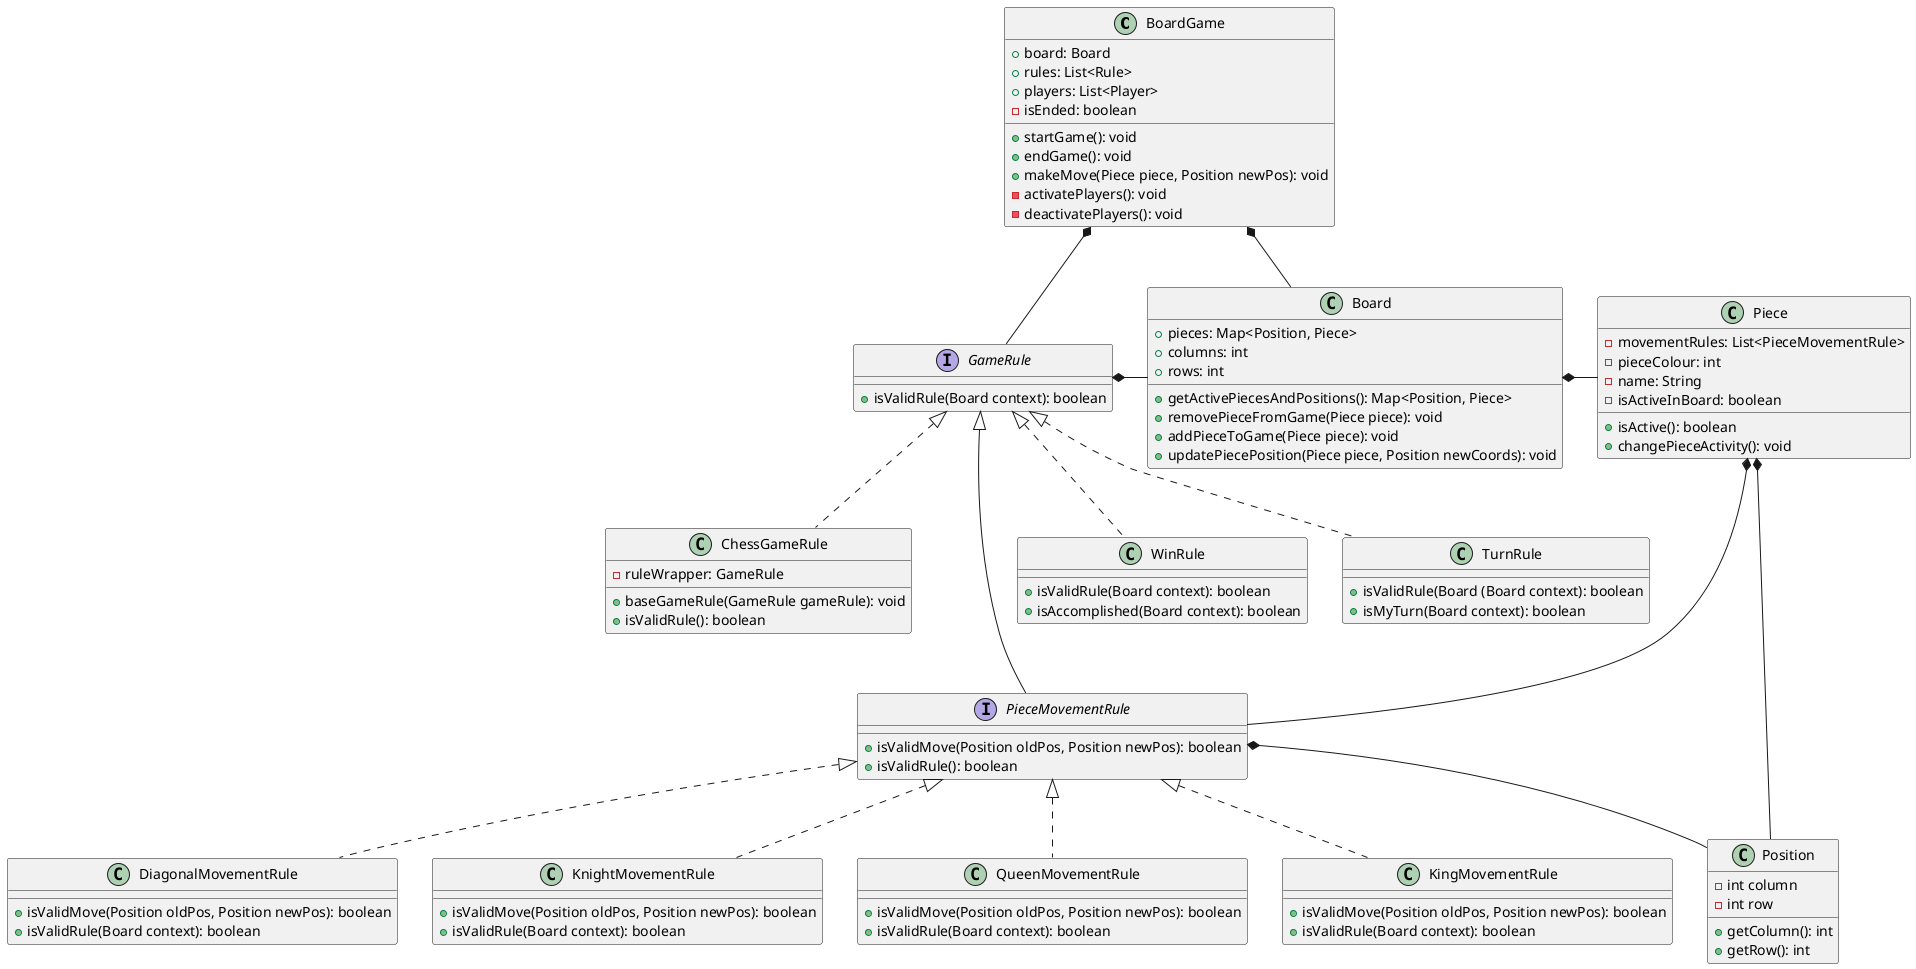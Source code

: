 @startuml
class BoardGame{
+board: Board
+rules: List<Rule>
+players: List<Player>
-isEnded: boolean
+startGame(): void
+endGame(): void
+makeMove(Piece piece, Position newPos): void
-activatePlayers(): void
-deactivatePlayers(): void
}

class Board {
+pieces: Map<Position, Piece>
+columns: int
+rows: int
+getActivePiecesAndPositions(): Map<Position, Piece>
+removePieceFromGame(Piece piece): void
+addPieceToGame(Piece piece): void
+updatePiecePosition(Piece piece, Position newCoords): void
}

interface GameRule{
+isValidRule(Board context): boolean
}

class WinRule implements GameRule{
+isValidRule(Board context): boolean
+isAccomplished(Board context): boolean
}

class TurnRule implements GameRule{
+isValidRule(Board (Board context): boolean
+isMyTurn(Board context): boolean
}

' Decorator Pattern
class ChessGameRule implements GameRule{
-ruleWrapper: GameRule
+baseGameRule(GameRule gameRule): void
+isValidRule(): boolean
}

class Piece{
-movementRules: List<PieceMovementRule>
-pieceColour: int
-name: String
-isActiveInBoard: boolean
+isActive(): boolean
+changePieceActivity(): void
}

' Extra classes
interface PieceMovementRule implements GameRule{
+isValidMove(Position oldPos, Position newPos): boolean
+isValidRule(): boolean
}

class DiagonalMovementRule implements PieceMovementRule{
+isValidMove(Position oldPos, Position newPos): boolean
+isValidRule(Board context): boolean
}

class KnightMovementRule implements PieceMovementRule{
+isValidMove(Position oldPos, Position newPos): boolean
+isValidRule(Board context): boolean
}

class QueenMovementRule implements PieceMovementRule{
+isValidMove(Position oldPos, Position newPos): boolean
+isValidRule(Board context): boolean
}

class KingMovementRule implements PieceMovementRule{
+isValidMove(Position oldPos, Position newPos): boolean
+isValidRule(Board context): boolean
}


class Position{
-int column
-int row
+getColumn(): int
+getRow(): int
}

' Usages and else
BoardGame *-- Board
BoardGame *- GameRule
Piece *--- PieceMovementRule
Piece *- Position
Board *- Piece
PieceMovementRule *-- Position
GameRule *- Board

' Hacer diagrama de secuencia también

@enduml